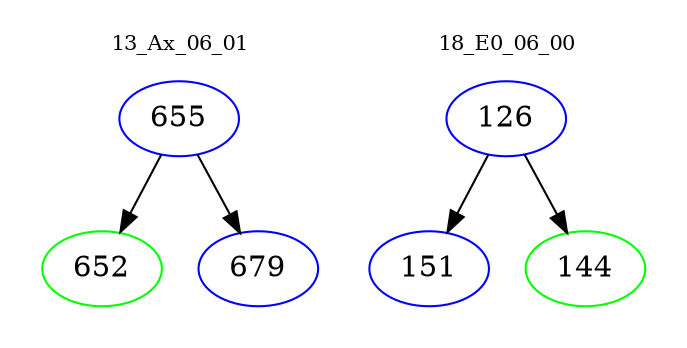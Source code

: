 digraph{
subgraph cluster_0 {
color = white
label = "13_Ax_06_01";
fontsize=10;
T0_655 [label="655", color="blue"]
T0_655 -> T0_652 [color="black"]
T0_652 [label="652", color="green"]
T0_655 -> T0_679 [color="black"]
T0_679 [label="679", color="blue"]
}
subgraph cluster_1 {
color = white
label = "18_E0_06_00";
fontsize=10;
T1_126 [label="126", color="blue"]
T1_126 -> T1_151 [color="black"]
T1_151 [label="151", color="blue"]
T1_126 -> T1_144 [color="black"]
T1_144 [label="144", color="green"]
}
}
